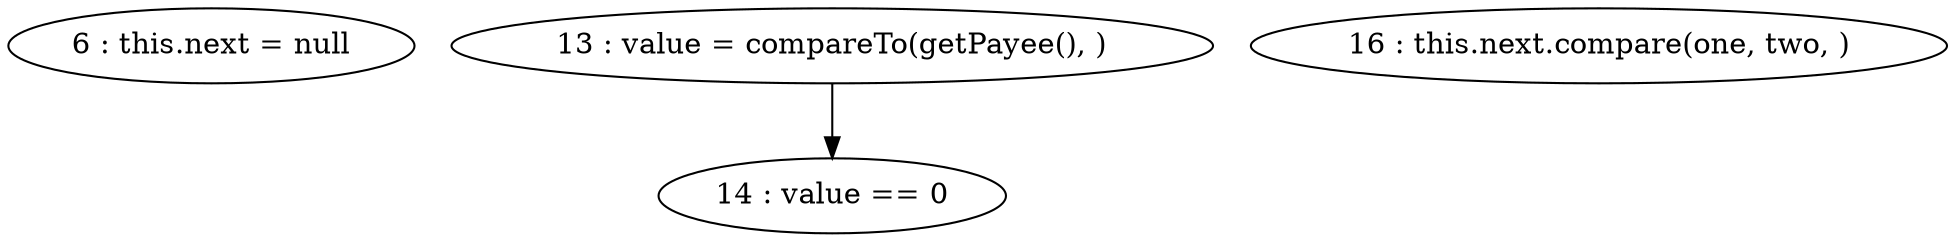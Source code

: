 digraph G {
"6 : this.next = null"
"13 : value = compareTo(getPayee(), )"
"13 : value = compareTo(getPayee(), )" -> "14 : value == 0"
"14 : value == 0"
"16 : this.next.compare(one, two, )"
}